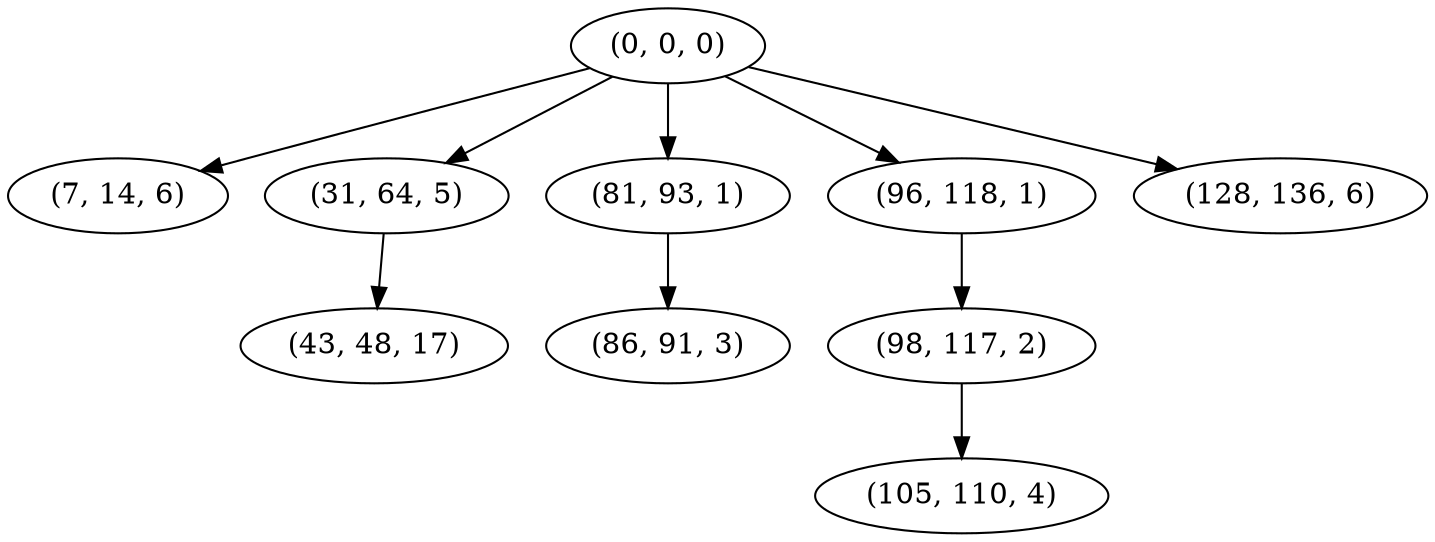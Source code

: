 digraph tree {
    "(0, 0, 0)";
    "(7, 14, 6)";
    "(31, 64, 5)";
    "(43, 48, 17)";
    "(81, 93, 1)";
    "(86, 91, 3)";
    "(96, 118, 1)";
    "(98, 117, 2)";
    "(105, 110, 4)";
    "(128, 136, 6)";
    "(0, 0, 0)" -> "(7, 14, 6)";
    "(0, 0, 0)" -> "(31, 64, 5)";
    "(0, 0, 0)" -> "(81, 93, 1)";
    "(0, 0, 0)" -> "(96, 118, 1)";
    "(0, 0, 0)" -> "(128, 136, 6)";
    "(31, 64, 5)" -> "(43, 48, 17)";
    "(81, 93, 1)" -> "(86, 91, 3)";
    "(96, 118, 1)" -> "(98, 117, 2)";
    "(98, 117, 2)" -> "(105, 110, 4)";
}
